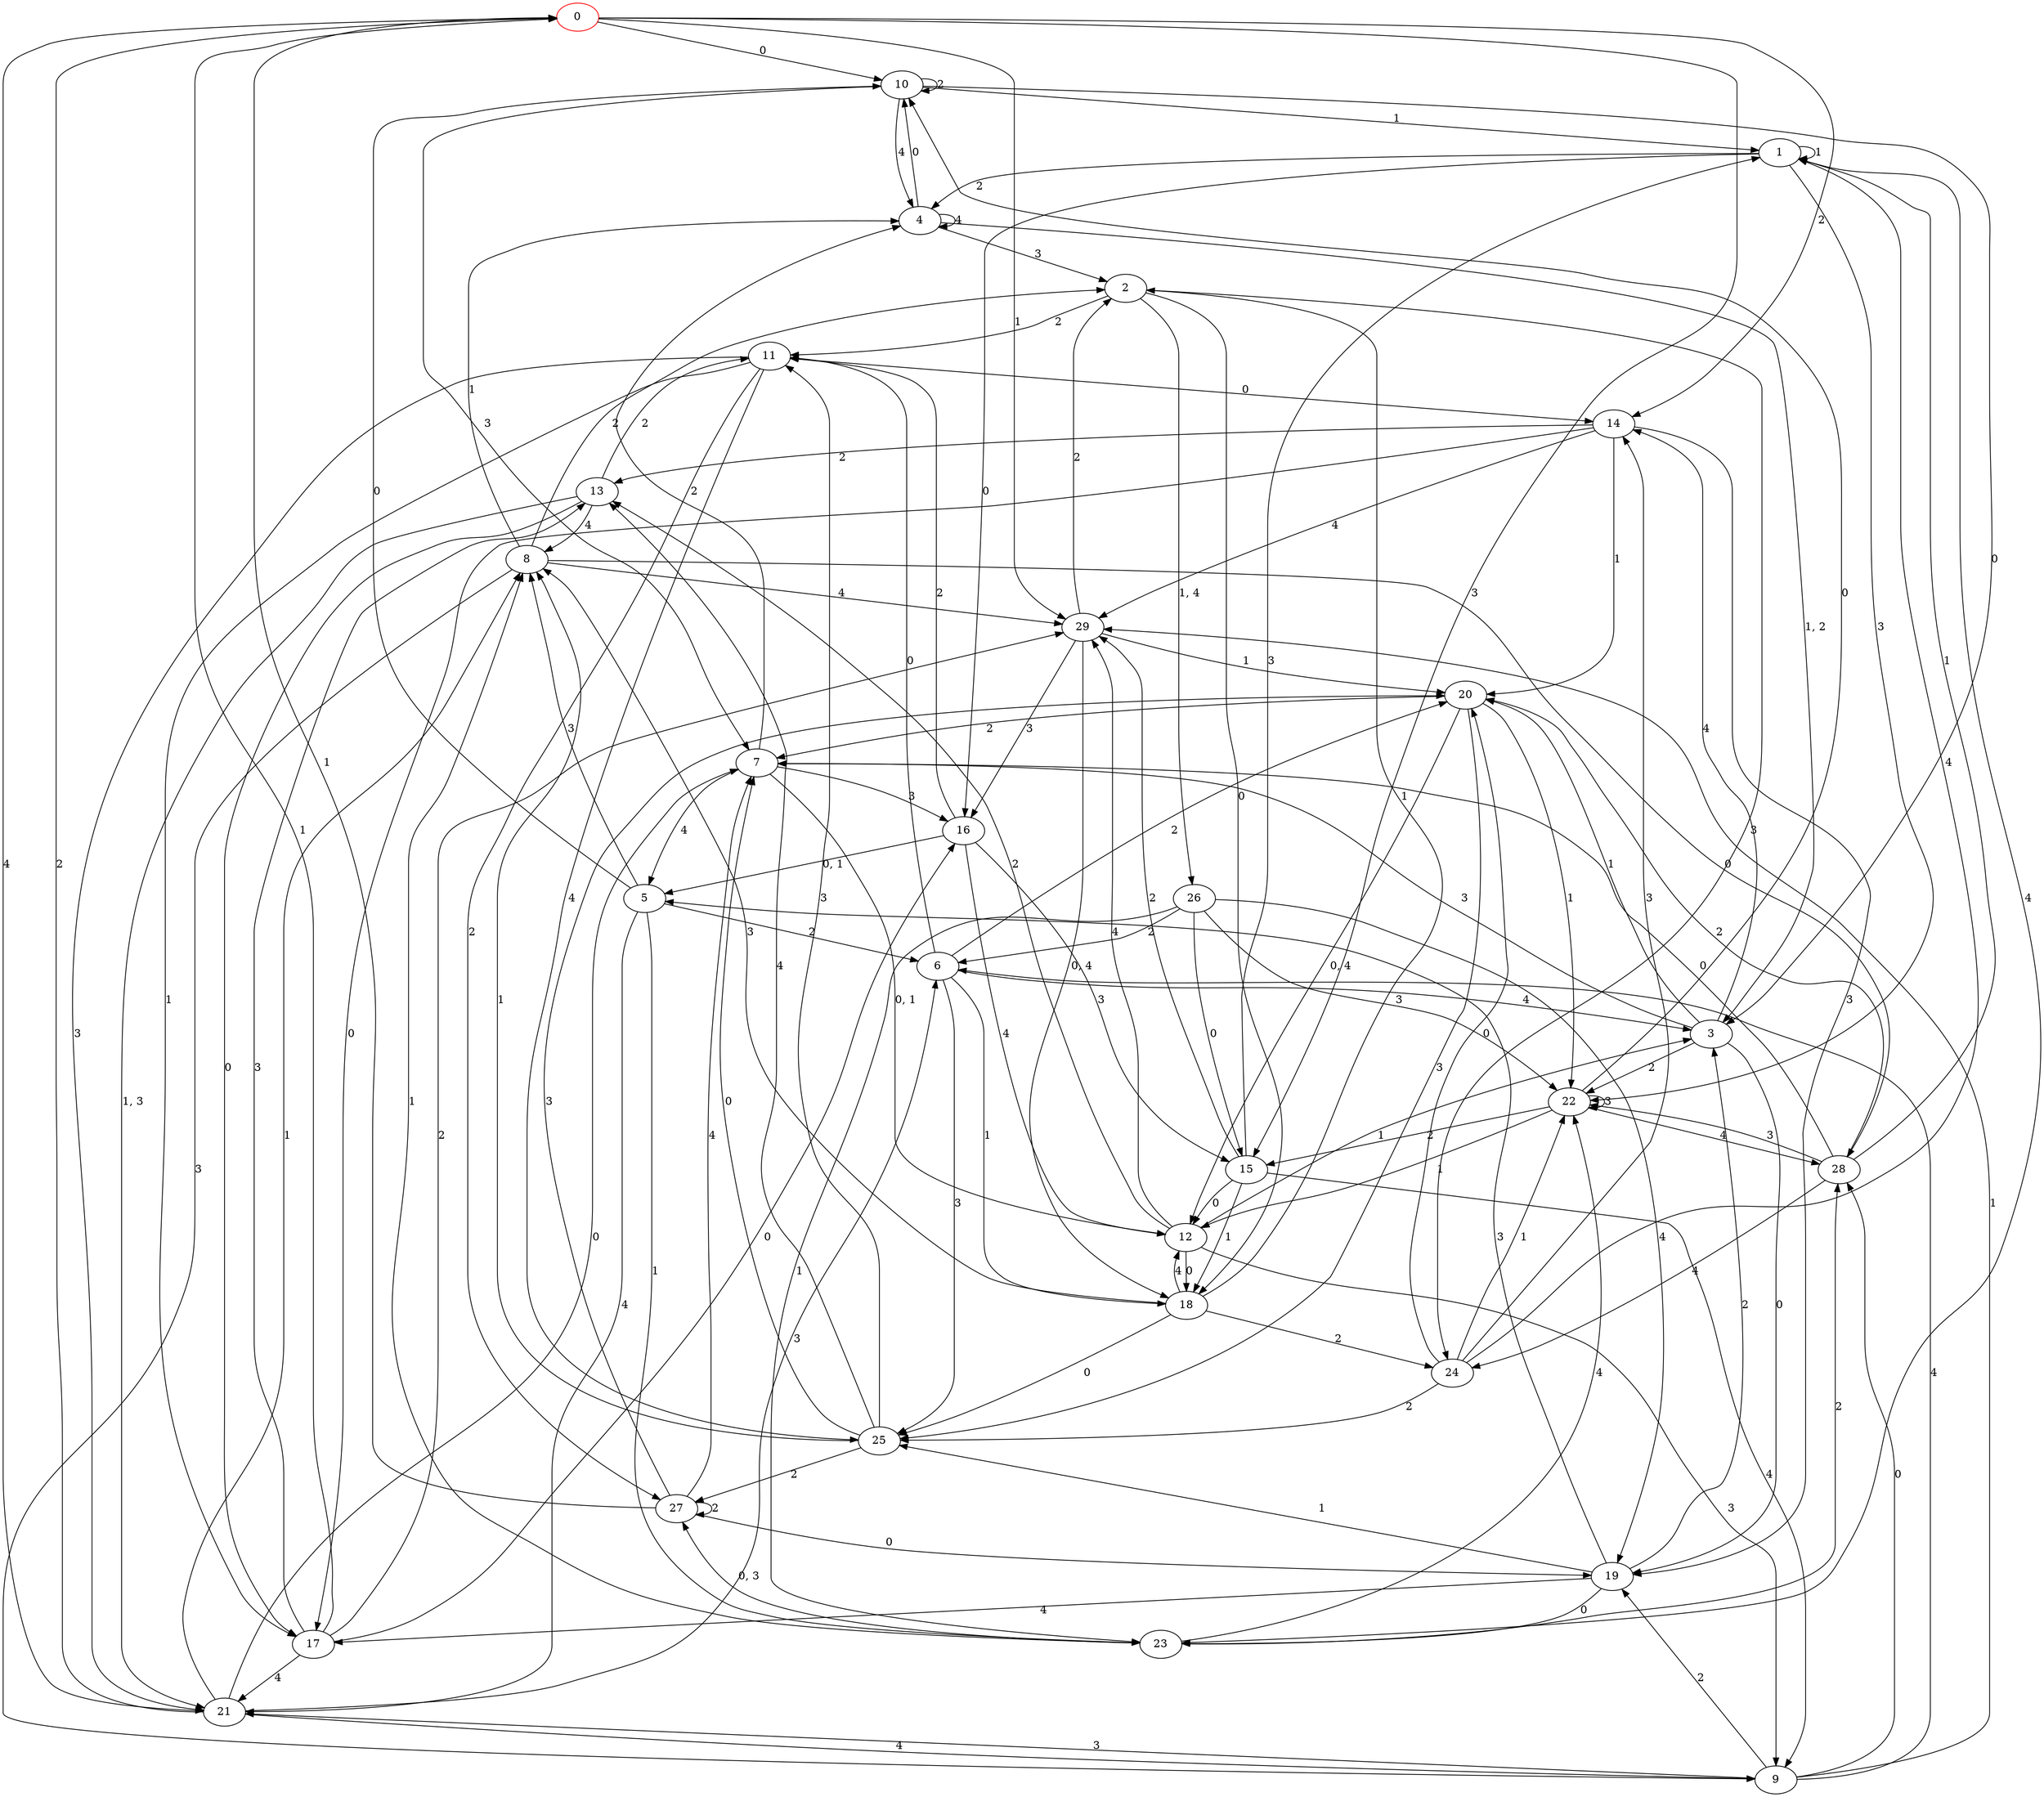 digraph g {
0 [label= "0"] [color="red"];
1 [label= "1"];
2 [label= "2"];
3 [label= "3"];
4 [label= "4"];
5 [label= "5"];
6 [label= "6"];
7 [label= "7"];
8 [label= "8"];
9 [label= "9"];
10 [label= "10"];
11 [label= "11"];
12 [label= "12"];
13 [label= "13"];
14 [label= "14"];
15 [label= "15"];
16 [label= "16"];
17 [label= "17"];
18 [label= "18"];
19 [label= "19"];
20 [label= "20"];
21 [label= "21"];
22 [label= "22"];
23 [label= "23"];
24 [label= "24"];
25 [label= "25"];
26 [label= "26"];
27 [label= "27"];
28 [label= "28"];
29 [label= "29"];
0 -> 10[label= "0"];
0 -> 29[label= "1"];
0 -> 14[label= "2"];
0 -> 15[label= "3"];
0 -> 21[label= "4"];
1 -> 16[label= "0"];
1 -> 1[label= "1"];
1 -> 4[label= "2"];
1 -> 22[label= "3"];
1 -> 23[label= "4"];
2 -> 18[label= "0"];
2 -> 11[label= "2"];
2 -> 24[label= "3"];
3 -> 19[label= "0"];
3 -> 20[label= "1"];
3 -> 22[label= "2"];
3 -> 7[label= "3"];
3 -> 14[label= "4"];
4 -> 10[label= "0"];
4 -> 2[label= "3"];
4 -> 4[label= "4"];
5 -> 10[label= "0"];
5 -> 23[label= "1"];
5 -> 6[label= "2"];
5 -> 8[label= "3"];
5 -> 21[label= "4"];
6 -> 11[label= "0"];
6 -> 18[label= "1"];
6 -> 20[label= "2"];
6 -> 25[label= "3"];
6 -> 3[label= "4"];
7 -> 4[label= "2"];
7 -> 16[label= "3"];
7 -> 5[label= "4"];
8 -> 28[label= "0"];
8 -> 4[label= "1"];
8 -> 2[label= "2"];
8 -> 9[label= "3"];
8 -> 29[label= "4"];
9 -> 28[label= "0"];
9 -> 29[label= "1"];
9 -> 19[label= "2"];
9 -> 21[label= "3"];
9 -> 6[label= "4"];
10 -> 3[label= "0"];
10 -> 1[label= "1"];
10 -> 10[label= "2"];
10 -> 7[label= "3"];
10 -> 4[label= "4"];
11 -> 14[label= "0"];
11 -> 17[label= "1"];
11 -> 27[label= "2"];
11 -> 21[label= "3"];
11 -> 25[label= "4"];
12 -> 18[label= "0"];
12 -> 3[label= "1"];
12 -> 13[label= "2"];
12 -> 9[label= "3"];
12 -> 29[label= "4"];
13 -> 17[label= "0"];
13 -> 11[label= "2"];
13 -> 8[label= "4"];
14 -> 17[label= "0"];
14 -> 20[label= "1"];
14 -> 13[label= "2"];
14 -> 19[label= "3"];
14 -> 29[label= "4"];
15 -> 12[label= "0"];
15 -> 18[label= "1"];
15 -> 29[label= "2"];
15 -> 1[label= "3"];
15 -> 9[label= "4"];
16 -> 11[label= "2"];
16 -> 15[label= "3"];
16 -> 12[label= "4"];
17 -> 16[label= "0"];
17 -> 0[label= "1"];
17 -> 29[label= "2"];
17 -> 13[label= "3"];
17 -> 21[label= "4"];
18 -> 25[label= "0"];
18 -> 2[label= "1"];
18 -> 24[label= "2"];
18 -> 8[label= "3"];
18 -> 12[label= "4"];
19 -> 23[label= "0"];
19 -> 25[label= "1"];
19 -> 3[label= "2"];
19 -> 5[label= "3"];
19 -> 17[label= "4"];
20 -> 22[label= "1"];
20 -> 7[label= "2"];
20 -> 25[label= "3"];
21 -> 7[label= "0"];
21 -> 8[label= "1"];
21 -> 0[label= "2"];
21 -> 6[label= "3"];
21 -> 9[label= "4"];
22 -> 10[label= "0"];
22 -> 12[label= "1"];
22 -> 15[label= "2"];
22 -> 22[label= "3"];
22 -> 28[label= "4"];
23 -> 8[label= "1"];
23 -> 28[label= "2"];
23 -> 22[label= "4"];
24 -> 20[label= "0"];
24 -> 22[label= "1"];
24 -> 25[label= "2"];
24 -> 14[label= "3"];
24 -> 1[label= "4"];
25 -> 7[label= "0"];
25 -> 8[label= "1"];
25 -> 27[label= "2"];
25 -> 11[label= "3"];
25 -> 13[label= "4"];
26 -> 15[label= "0"];
26 -> 23[label= "1"];
26 -> 6[label= "2"];
26 -> 22[label= "3"];
26 -> 19[label= "4"];
27 -> 19[label= "0"];
27 -> 0[label= "1"];
27 -> 27[label= "2"];
27 -> 20[label= "3"];
27 -> 7[label= "4"];
28 -> 7[label= "0"];
28 -> 1[label= "1"];
28 -> 20[label= "2"];
28 -> 22[label= "3"];
28 -> 24[label= "4"];
29 -> 20[label= "1"];
29 -> 2[label= "2"];
29 -> 16[label= "3"];
2 -> 26[label= "1, 4"];
4 -> 3[label= "1, 2"];
7 -> 12[label= "0, 1"];
13 -> 21[label= "1, 3"];
16 -> 5[label= "0, 1"];
20 -> 12[label= "0, 4"];
23 -> 27[label= "0, 3"];
29 -> 18[label= "0, 4"];
}
